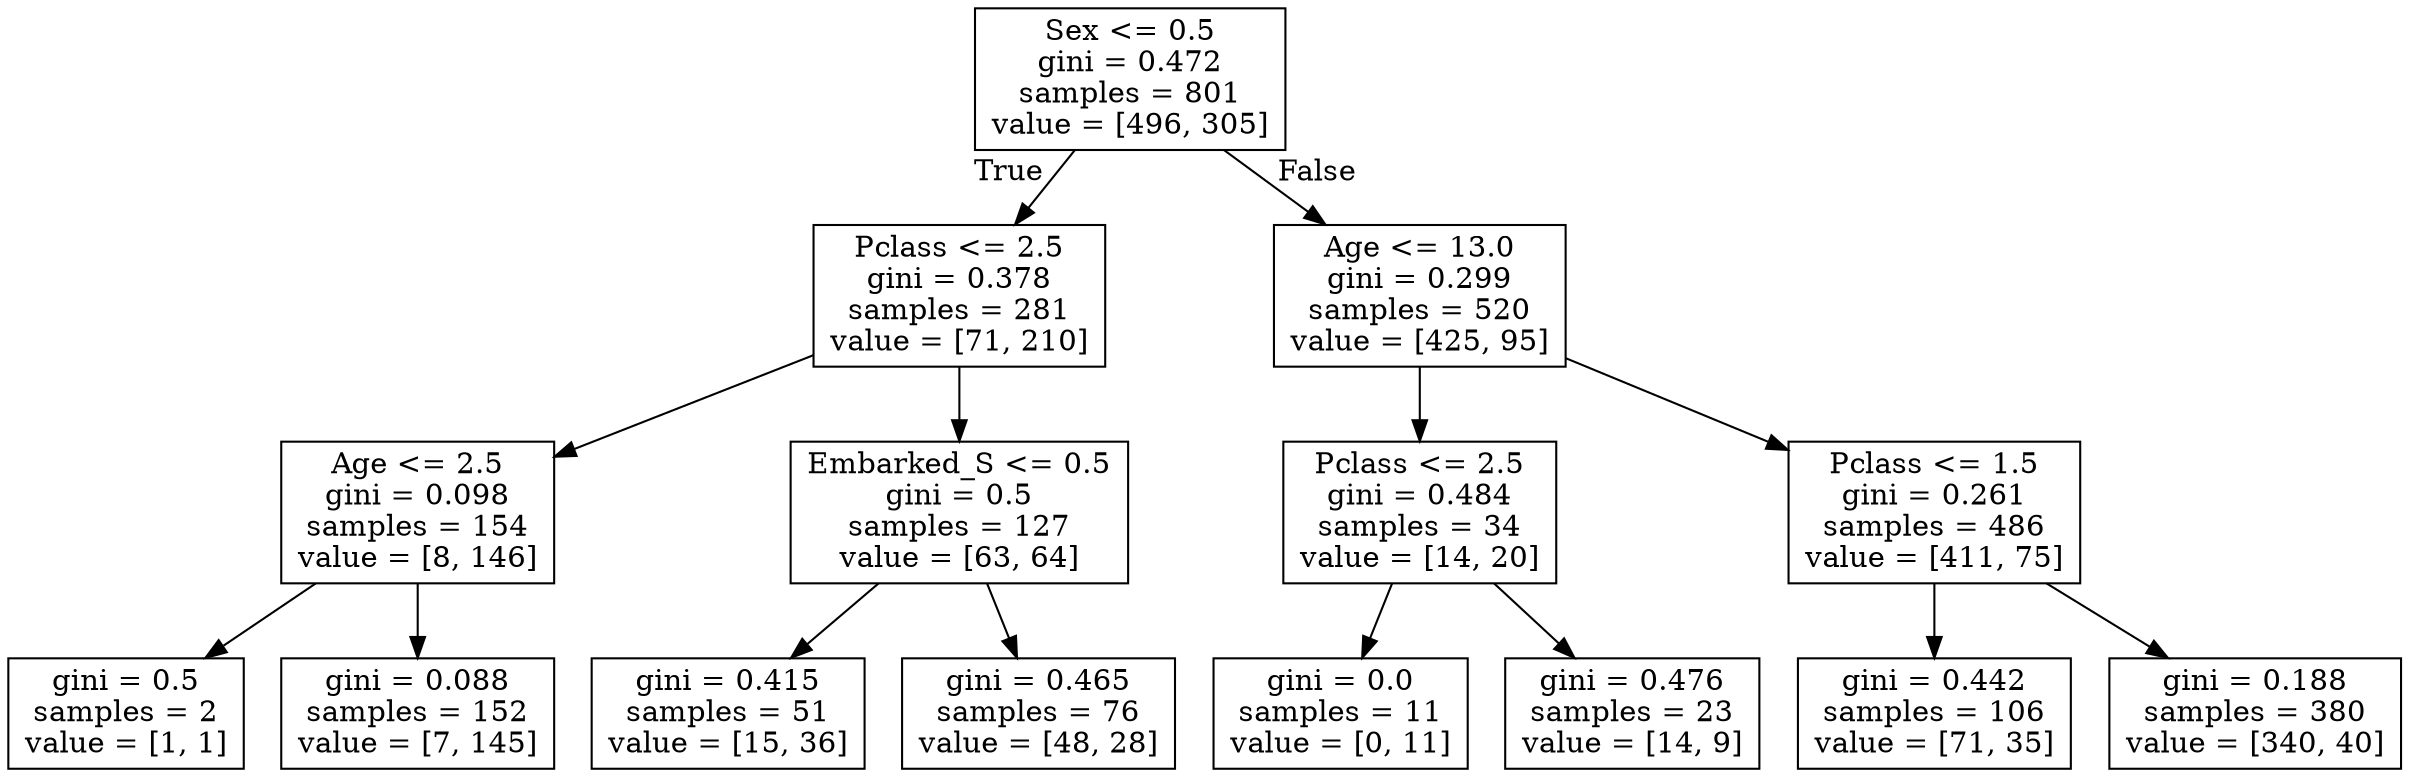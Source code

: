 digraph Tree {
node [shape=box] ;
0 [label="Sex <= 0.5\ngini = 0.472\nsamples = 801\nvalue = [496, 305]"] ;
1 [label="Pclass <= 2.5\ngini = 0.378\nsamples = 281\nvalue = [71, 210]"] ;
0 -> 1 [labeldistance=2.5, labelangle=45, headlabel="True"] ;
2 [label="Age <= 2.5\ngini = 0.098\nsamples = 154\nvalue = [8, 146]"] ;
1 -> 2 ;
3 [label="gini = 0.5\nsamples = 2\nvalue = [1, 1]"] ;
2 -> 3 ;
4 [label="gini = 0.088\nsamples = 152\nvalue = [7, 145]"] ;
2 -> 4 ;
5 [label="Embarked_S <= 0.5\ngini = 0.5\nsamples = 127\nvalue = [63, 64]"] ;
1 -> 5 ;
6 [label="gini = 0.415\nsamples = 51\nvalue = [15, 36]"] ;
5 -> 6 ;
7 [label="gini = 0.465\nsamples = 76\nvalue = [48, 28]"] ;
5 -> 7 ;
8 [label="Age <= 13.0\ngini = 0.299\nsamples = 520\nvalue = [425, 95]"] ;
0 -> 8 [labeldistance=2.5, labelangle=-45, headlabel="False"] ;
9 [label="Pclass <= 2.5\ngini = 0.484\nsamples = 34\nvalue = [14, 20]"] ;
8 -> 9 ;
10 [label="gini = 0.0\nsamples = 11\nvalue = [0, 11]"] ;
9 -> 10 ;
11 [label="gini = 0.476\nsamples = 23\nvalue = [14, 9]"] ;
9 -> 11 ;
12 [label="Pclass <= 1.5\ngini = 0.261\nsamples = 486\nvalue = [411, 75]"] ;
8 -> 12 ;
13 [label="gini = 0.442\nsamples = 106\nvalue = [71, 35]"] ;
12 -> 13 ;
14 [label="gini = 0.188\nsamples = 380\nvalue = [340, 40]"] ;
12 -> 14 ;
}
